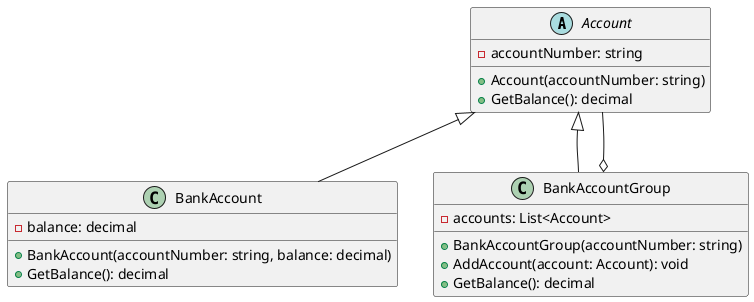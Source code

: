 @startuml

abstract class Account {
    - accountNumber: string
    + Account(accountNumber: string)
    + GetBalance(): decimal
}

class BankAccount {
    - balance: decimal
    + BankAccount(accountNumber: string, balance: decimal)
    + GetBalance(): decimal
}

class BankAccountGroup {
    - accounts: List<Account>
    + BankAccountGroup(accountNumber: string)
    + AddAccount(account: Account): void
    + GetBalance(): decimal
}

Account <|-- BankAccount
Account <|-- BankAccountGroup
BankAccountGroup o-- Account

@enduml
